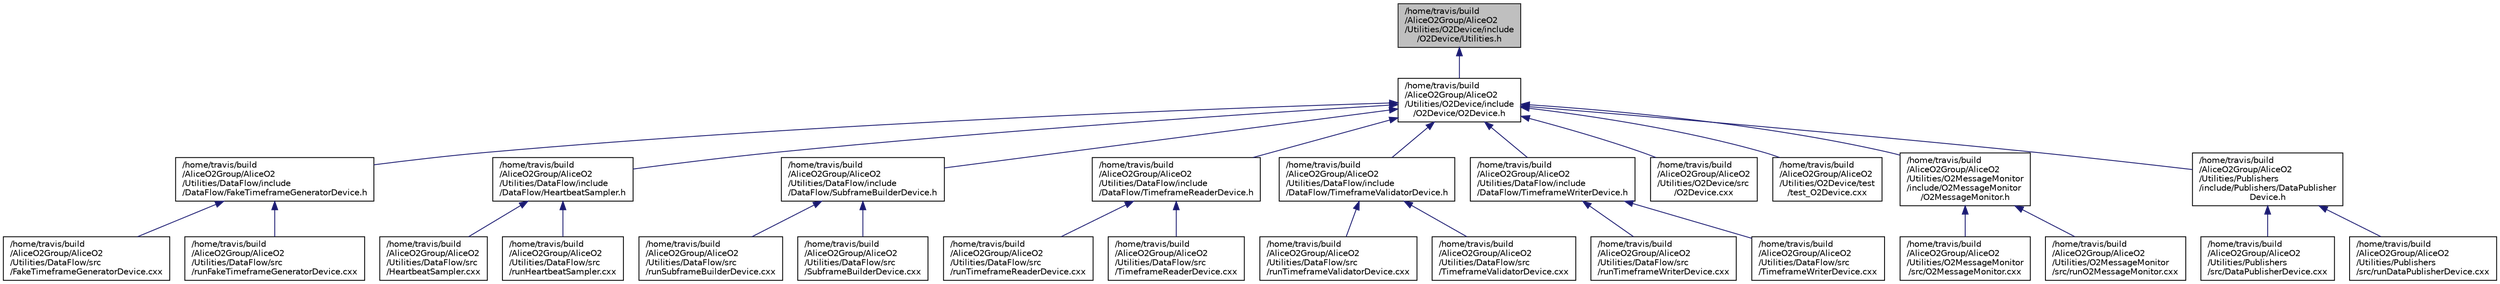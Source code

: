 digraph "/home/travis/build/AliceO2Group/AliceO2/Utilities/O2Device/include/O2Device/Utilities.h"
{
 // INTERACTIVE_SVG=YES
  bgcolor="transparent";
  edge [fontname="Helvetica",fontsize="10",labelfontname="Helvetica",labelfontsize="10"];
  node [fontname="Helvetica",fontsize="10",shape=record];
  Node1 [label="/home/travis/build\l/AliceO2Group/AliceO2\l/Utilities/O2Device/include\l/O2Device/Utilities.h",height=0.2,width=0.4,color="black", fillcolor="grey75", style="filled", fontcolor="black"];
  Node1 -> Node2 [dir="back",color="midnightblue",fontsize="10",style="solid",fontname="Helvetica"];
  Node2 [label="/home/travis/build\l/AliceO2Group/AliceO2\l/Utilities/O2Device/include\l/O2Device/O2Device.h",height=0.2,width=0.4,color="black",URL="$d2/dee/O2Device_8h.html"];
  Node2 -> Node3 [dir="back",color="midnightblue",fontsize="10",style="solid",fontname="Helvetica"];
  Node3 [label="/home/travis/build\l/AliceO2Group/AliceO2\l/Utilities/DataFlow/include\l/DataFlow/FakeTimeframeGeneratorDevice.h",height=0.2,width=0.4,color="black",URL="$d4/d98/FakeTimeframeGeneratorDevice_8h.html"];
  Node3 -> Node4 [dir="back",color="midnightblue",fontsize="10",style="solid",fontname="Helvetica"];
  Node4 [label="/home/travis/build\l/AliceO2Group/AliceO2\l/Utilities/DataFlow/src\l/FakeTimeframeGeneratorDevice.cxx",height=0.2,width=0.4,color="black",URL="$d6/d3d/FakeTimeframeGeneratorDevice_8cxx.html"];
  Node3 -> Node5 [dir="back",color="midnightblue",fontsize="10",style="solid",fontname="Helvetica"];
  Node5 [label="/home/travis/build\l/AliceO2Group/AliceO2\l/Utilities/DataFlow/src\l/runFakeTimeframeGeneratorDevice.cxx",height=0.2,width=0.4,color="black",URL="$da/d38/runFakeTimeframeGeneratorDevice_8cxx.html"];
  Node2 -> Node6 [dir="back",color="midnightblue",fontsize="10",style="solid",fontname="Helvetica"];
  Node6 [label="/home/travis/build\l/AliceO2Group/AliceO2\l/Utilities/DataFlow/include\l/DataFlow/HeartbeatSampler.h",height=0.2,width=0.4,color="black",URL="$d3/dfe/HeartbeatSampler_8h.html"];
  Node6 -> Node7 [dir="back",color="midnightblue",fontsize="10",style="solid",fontname="Helvetica"];
  Node7 [label="/home/travis/build\l/AliceO2Group/AliceO2\l/Utilities/DataFlow/src\l/HeartbeatSampler.cxx",height=0.2,width=0.4,color="black",URL="$da/dc5/HeartbeatSampler_8cxx.html"];
  Node6 -> Node8 [dir="back",color="midnightblue",fontsize="10",style="solid",fontname="Helvetica"];
  Node8 [label="/home/travis/build\l/AliceO2Group/AliceO2\l/Utilities/DataFlow/src\l/runHeartbeatSampler.cxx",height=0.2,width=0.4,color="black",URL="$dd/d71/runHeartbeatSampler_8cxx.html"];
  Node2 -> Node9 [dir="back",color="midnightblue",fontsize="10",style="solid",fontname="Helvetica"];
  Node9 [label="/home/travis/build\l/AliceO2Group/AliceO2\l/Utilities/DataFlow/include\l/DataFlow/SubframeBuilderDevice.h",height=0.2,width=0.4,color="black",URL="$d0/d82/SubframeBuilderDevice_8h.html",tooltip="Demonstrator device for a subframe builder. "];
  Node9 -> Node10 [dir="back",color="midnightblue",fontsize="10",style="solid",fontname="Helvetica"];
  Node10 [label="/home/travis/build\l/AliceO2Group/AliceO2\l/Utilities/DataFlow/src\l/runSubframeBuilderDevice.cxx",height=0.2,width=0.4,color="black",URL="$df/d19/runSubframeBuilderDevice_8cxx.html"];
  Node9 -> Node11 [dir="back",color="midnightblue",fontsize="10",style="solid",fontname="Helvetica"];
  Node11 [label="/home/travis/build\l/AliceO2Group/AliceO2\l/Utilities/DataFlow/src\l/SubframeBuilderDevice.cxx",height=0.2,width=0.4,color="black",URL="$d2/d68/SubframeBuilderDevice_8cxx.html",tooltip="Demonstrator device for a subframe builder. "];
  Node2 -> Node12 [dir="back",color="midnightblue",fontsize="10",style="solid",fontname="Helvetica"];
  Node12 [label="/home/travis/build\l/AliceO2Group/AliceO2\l/Utilities/DataFlow/include\l/DataFlow/TimeframeReaderDevice.h",height=0.2,width=0.4,color="black",URL="$da/d74/TimeframeReaderDevice_8h.html"];
  Node12 -> Node13 [dir="back",color="midnightblue",fontsize="10",style="solid",fontname="Helvetica"];
  Node13 [label="/home/travis/build\l/AliceO2Group/AliceO2\l/Utilities/DataFlow/src\l/runTimeframeReaderDevice.cxx",height=0.2,width=0.4,color="black",URL="$d1/d80/runTimeframeReaderDevice_8cxx.html"];
  Node12 -> Node14 [dir="back",color="midnightblue",fontsize="10",style="solid",fontname="Helvetica"];
  Node14 [label="/home/travis/build\l/AliceO2Group/AliceO2\l/Utilities/DataFlow/src\l/TimeframeReaderDevice.cxx",height=0.2,width=0.4,color="black",URL="$da/d30/TimeframeReaderDevice_8cxx.html"];
  Node2 -> Node15 [dir="back",color="midnightblue",fontsize="10",style="solid",fontname="Helvetica"];
  Node15 [label="/home/travis/build\l/AliceO2Group/AliceO2\l/Utilities/DataFlow/include\l/DataFlow/TimeframeValidatorDevice.h",height=0.2,width=0.4,color="black",URL="$d3/da5/TimeframeValidatorDevice_8h.html"];
  Node15 -> Node16 [dir="back",color="midnightblue",fontsize="10",style="solid",fontname="Helvetica"];
  Node16 [label="/home/travis/build\l/AliceO2Group/AliceO2\l/Utilities/DataFlow/src\l/runTimeframeValidatorDevice.cxx",height=0.2,width=0.4,color="black",URL="$d9/d03/runTimeframeValidatorDevice_8cxx.html"];
  Node15 -> Node17 [dir="back",color="midnightblue",fontsize="10",style="solid",fontname="Helvetica"];
  Node17 [label="/home/travis/build\l/AliceO2Group/AliceO2\l/Utilities/DataFlow/src\l/TimeframeValidatorDevice.cxx",height=0.2,width=0.4,color="black",URL="$db/dfa/TimeframeValidatorDevice_8cxx.html",tooltip="Validator device for a full time frame. "];
  Node2 -> Node18 [dir="back",color="midnightblue",fontsize="10",style="solid",fontname="Helvetica"];
  Node18 [label="/home/travis/build\l/AliceO2Group/AliceO2\l/Utilities/DataFlow/include\l/DataFlow/TimeframeWriterDevice.h",height=0.2,width=0.4,color="black",URL="$dd/dcc/TimeframeWriterDevice_8h.html"];
  Node18 -> Node19 [dir="back",color="midnightblue",fontsize="10",style="solid",fontname="Helvetica"];
  Node19 [label="/home/travis/build\l/AliceO2Group/AliceO2\l/Utilities/DataFlow/src\l/runTimeframeWriterDevice.cxx",height=0.2,width=0.4,color="black",URL="$da/d66/runTimeframeWriterDevice_8cxx.html"];
  Node18 -> Node20 [dir="back",color="midnightblue",fontsize="10",style="solid",fontname="Helvetica"];
  Node20 [label="/home/travis/build\l/AliceO2Group/AliceO2\l/Utilities/DataFlow/src\l/TimeframeWriterDevice.cxx",height=0.2,width=0.4,color="black",URL="$d7/d2f/TimeframeWriterDevice_8cxx.html"];
  Node2 -> Node21 [dir="back",color="midnightblue",fontsize="10",style="solid",fontname="Helvetica"];
  Node21 [label="/home/travis/build\l/AliceO2Group/AliceO2\l/Utilities/O2Device/src\l/O2Device.cxx",height=0.2,width=0.4,color="black",URL="$dc/d31/O2Device_8cxx.html"];
  Node2 -> Node22 [dir="back",color="midnightblue",fontsize="10",style="solid",fontname="Helvetica"];
  Node22 [label="/home/travis/build\l/AliceO2Group/AliceO2\l/Utilities/O2Device/test\l/test_O2Device.cxx",height=0.2,width=0.4,color="black",URL="$d5/d39/test__O2Device_8cxx.html"];
  Node2 -> Node23 [dir="back",color="midnightblue",fontsize="10",style="solid",fontname="Helvetica"];
  Node23 [label="/home/travis/build\l/AliceO2Group/AliceO2\l/Utilities/O2MessageMonitor\l/include/O2MessageMonitor\l/O2MessageMonitor.h",height=0.2,width=0.4,color="black",URL="$de/d29/O2MessageMonitor_8h.html"];
  Node23 -> Node24 [dir="back",color="midnightblue",fontsize="10",style="solid",fontname="Helvetica"];
  Node24 [label="/home/travis/build\l/AliceO2Group/AliceO2\l/Utilities/O2MessageMonitor\l/src/O2MessageMonitor.cxx",height=0.2,width=0.4,color="black",URL="$db/dfb/O2MessageMonitor_8cxx.html"];
  Node23 -> Node25 [dir="back",color="midnightblue",fontsize="10",style="solid",fontname="Helvetica"];
  Node25 [label="/home/travis/build\l/AliceO2Group/AliceO2\l/Utilities/O2MessageMonitor\l/src/runO2MessageMonitor.cxx",height=0.2,width=0.4,color="black",URL="$d2/d7c/runO2MessageMonitor_8cxx.html"];
  Node2 -> Node26 [dir="back",color="midnightblue",fontsize="10",style="solid",fontname="Helvetica"];
  Node26 [label="/home/travis/build\l/AliceO2Group/AliceO2\l/Utilities/Publishers\l/include/Publishers/DataPublisher\lDevice.h",height=0.2,width=0.4,color="black",URL="$d8/d9b/DataPublisherDevice_8h.html",tooltip="Utility device for data publishing. "];
  Node26 -> Node27 [dir="back",color="midnightblue",fontsize="10",style="solid",fontname="Helvetica"];
  Node27 [label="/home/travis/build\l/AliceO2Group/AliceO2\l/Utilities/Publishers\l/src/DataPublisherDevice.cxx",height=0.2,width=0.4,color="black",URL="$d7/d98/DataPublisherDevice_8cxx.html",tooltip="Utility device for data publishing. "];
  Node26 -> Node28 [dir="back",color="midnightblue",fontsize="10",style="solid",fontname="Helvetica"];
  Node28 [label="/home/travis/build\l/AliceO2Group/AliceO2\l/Utilities/Publishers\l/src/runDataPublisherDevice.cxx",height=0.2,width=0.4,color="black",URL="$d4/d12/runDataPublisherDevice_8cxx.html"];
}
